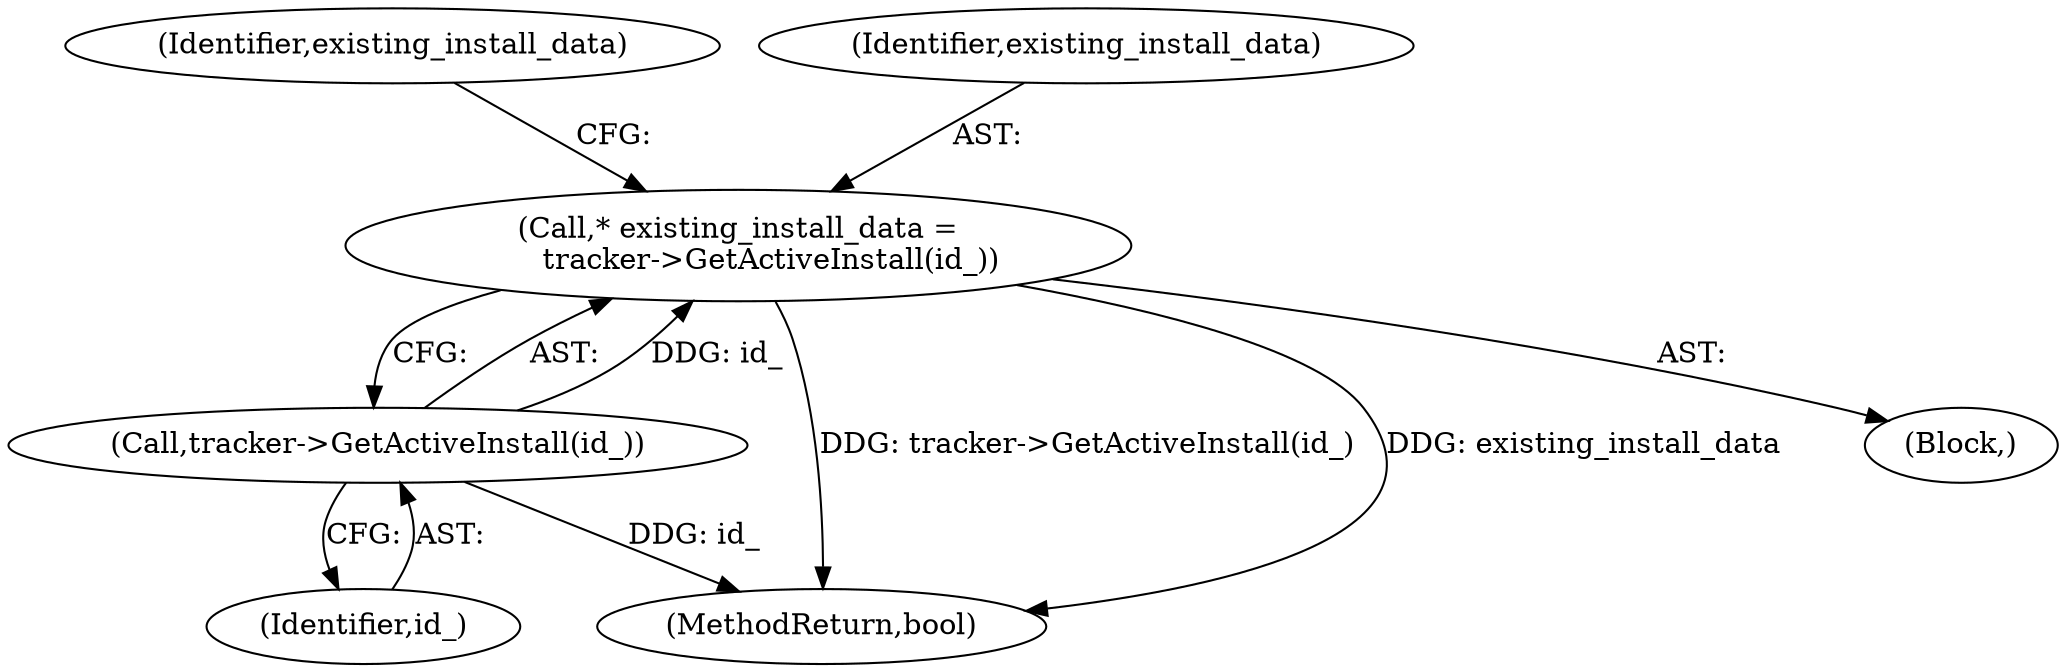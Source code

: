 digraph "0_Chrome_d30a8bd191f17b61938fc87890bffc80049b0774_4@pointer" {
"1000112" [label="(Call,* existing_install_data =\n       tracker->GetActiveInstall(id_))"];
"1000114" [label="(Call,tracker->GetActiveInstall(id_))"];
"1000138" [label="(MethodReturn,bool)"];
"1000103" [label="(Block,)"];
"1000117" [label="(Identifier,existing_install_data)"];
"1000113" [label="(Identifier,existing_install_data)"];
"1000115" [label="(Identifier,id_)"];
"1000112" [label="(Call,* existing_install_data =\n       tracker->GetActiveInstall(id_))"];
"1000114" [label="(Call,tracker->GetActiveInstall(id_))"];
"1000112" -> "1000103"  [label="AST: "];
"1000112" -> "1000114"  [label="CFG: "];
"1000113" -> "1000112"  [label="AST: "];
"1000114" -> "1000112"  [label="AST: "];
"1000117" -> "1000112"  [label="CFG: "];
"1000112" -> "1000138"  [label="DDG: tracker->GetActiveInstall(id_)"];
"1000112" -> "1000138"  [label="DDG: existing_install_data"];
"1000114" -> "1000112"  [label="DDG: id_"];
"1000114" -> "1000115"  [label="CFG: "];
"1000115" -> "1000114"  [label="AST: "];
"1000114" -> "1000138"  [label="DDG: id_"];
}
